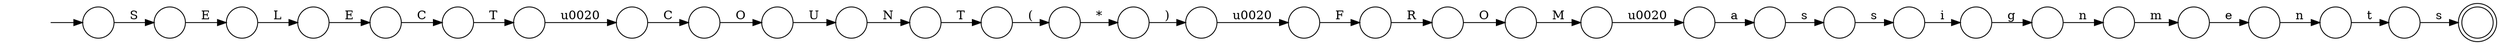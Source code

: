 digraph Automaton {
  rankdir = LR;
  0 [shape=circle,label=""];
  0 -> 29 [label="C"]
  1 [shape=circle,label=""];
  initial [shape=plaintext,label=""];
  initial -> 1
  1 -> 31 [label="S"]
  2 [shape=circle,label=""];
  2 -> 7 [label="e"]
  3 [shape=circle,label=""];
  3 -> 19 [label=")"]
  4 [shape=circle,label=""];
  4 -> 14 [label="N"]
  5 [shape=circle,label=""];
  5 -> 3 [label="*"]
  6 [shape=circle,label=""];
  6 -> 20 [label="a"]
  7 [shape=circle,label=""];
  7 -> 30 [label="n"]
  8 [shape=circle,label=""];
  8 -> 32 [label="L"]
  9 [shape=circle,label=""];
  9 -> 23 [label="s"]
  10 [shape=circle,label=""];
  10 -> 24 [label="O"]
  11 [shape=circle,label=""];
  11 -> 25 [label="s"]
  12 [shape=circle,label=""];
  12 -> 5 [label="("]
  13 [shape=circle,label=""];
  13 -> 22 [label="\u0020"]
  14 [shape=circle,label=""];
  14 -> 12 [label="T"]
  15 [shape=circle,label=""];
  15 -> 18 [label="F"]
  16 [shape=circle,label=""];
  16 -> 28 [label="n"]
  17 [shape=circle,label=""];
  17 -> 16 [label="g"]
  18 [shape=circle,label=""];
  18 -> 27 [label="R"]
  19 [shape=circle,label=""];
  19 -> 15 [label="\u0020"]
  20 [shape=circle,label=""];
  20 -> 11 [label="s"]
  21 [shape=circle,label=""];
  21 -> 26 [label="M"]
  22 [shape=circle,label=""];
  22 -> 10 [label="C"]
  23 [shape=doublecircle,label=""];
  24 [shape=circle,label=""];
  24 -> 4 [label="U"]
  25 [shape=circle,label=""];
  25 -> 17 [label="i"]
  26 [shape=circle,label=""];
  26 -> 6 [label="\u0020"]
  27 [shape=circle,label=""];
  27 -> 21 [label="O"]
  28 [shape=circle,label=""];
  28 -> 2 [label="m"]
  29 [shape=circle,label=""];
  29 -> 13 [label="T"]
  30 [shape=circle,label=""];
  30 -> 9 [label="t"]
  31 [shape=circle,label=""];
  31 -> 8 [label="E"]
  32 [shape=circle,label=""];
  32 -> 0 [label="E"]
}
